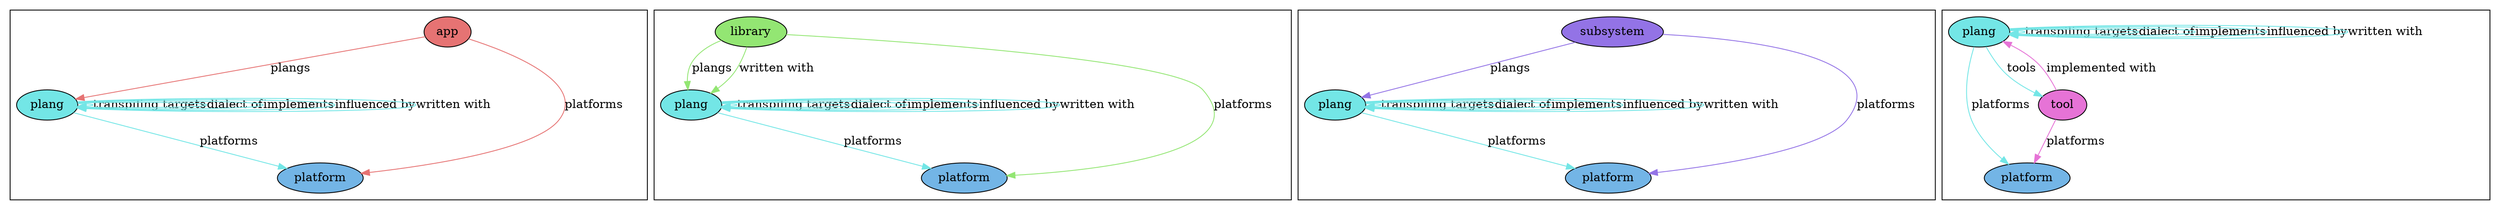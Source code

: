 digraph platform {

subgraph cluster199 {
      app200 [label="app", style=filled, fillcolor="0 0.5 0.9", fontcolor="black"];
  plang200 [label="plang", style=filled, fillcolor="0.5 0.5 0.9", fontcolor="black"];
  platform200 [label="platform", style=filled, fillcolor="0.571 0.5 0.9", fontcolor="black"];
      plang200 -> platform200 [label="platforms" color="0.5 0.5 0.9"];
  plang200 -> plang200 [label="transpiling targets" color="0.5 0.5 0.9"];
  plang200 -> plang200 [label="dialect of" color="0.5 0.5 0.9"];
  plang200 -> plang200 [label="implements" color="0.5 0.5 0.9"];
  plang200 -> plang200 [label="influenced by" color="0.5 0.5 0.9"];
  plang200 -> plang200 [label="written with" color="0.5 0.5 0.9"];
  app200 -> plang200 [label="plangs" color="0 0.5 0.9"];
  app200 -> platform200 [label="platforms" color="0 0.5 0.9"];
    }

subgraph cluster201 {
      library202 [label="library", style=filled, fillcolor="0.286 0.5 0.9", fontcolor="black"];
  plang202 [label="plang", style=filled, fillcolor="0.5 0.5 0.9", fontcolor="black"];
  platform202 [label="platform", style=filled, fillcolor="0.571 0.5 0.9", fontcolor="black"];
      plang202 -> platform202 [label="platforms" color="0.5 0.5 0.9"];
  plang202 -> plang202 [label="transpiling targets" color="0.5 0.5 0.9"];
  plang202 -> plang202 [label="dialect of" color="0.5 0.5 0.9"];
  plang202 -> plang202 [label="implements" color="0.5 0.5 0.9"];
  plang202 -> plang202 [label="influenced by" color="0.5 0.5 0.9"];
  plang202 -> plang202 [label="written with" color="0.5 0.5 0.9"];
  library202 -> plang202 [label="plangs" color="0.286 0.5 0.9"];
  library202 -> plang202 [label="written with" color="0.286 0.5 0.9"];
  library202 -> platform202 [label="platforms" color="0.286 0.5 0.9"];
    }

subgraph cluster203 {
      plang204 [label="plang", style=filled, fillcolor="0.5 0.5 0.9", fontcolor="black"];
  platform204 [label="platform", style=filled, fillcolor="0.571 0.5 0.9", fontcolor="black"];
  subsystem204 [label="subsystem", style=filled, fillcolor="0.714 0.5 0.9", fontcolor="black"];
      plang204 -> platform204 [label="platforms" color="0.5 0.5 0.9"];
  plang204 -> plang204 [label="transpiling targets" color="0.5 0.5 0.9"];
  plang204 -> plang204 [label="dialect of" color="0.5 0.5 0.9"];
  plang204 -> plang204 [label="implements" color="0.5 0.5 0.9"];
  plang204 -> plang204 [label="influenced by" color="0.5 0.5 0.9"];
  plang204 -> plang204 [label="written with" color="0.5 0.5 0.9"];
  subsystem204 -> plang204 [label="plangs" color="0.714 0.5 0.9"];
  subsystem204 -> platform204 [label="platforms" color="0.714 0.5 0.9"];
    }

subgraph cluster205 {
      plang206 [label="plang", style=filled, fillcolor="0.5 0.5 0.9", fontcolor="black"];
  platform206 [label="platform", style=filled, fillcolor="0.571 0.5 0.9", fontcolor="black"];
  tool206 [label="tool", style=filled, fillcolor="0.857 0.5 0.9", fontcolor="black"];
      plang206 -> platform206 [label="platforms" color="0.5 0.5 0.9"];
  plang206 -> tool206 [label="tools" color="0.5 0.5 0.9"];
  plang206 -> plang206 [label="transpiling targets" color="0.5 0.5 0.9"];
  plang206 -> plang206 [label="dialect of" color="0.5 0.5 0.9"];
  plang206 -> plang206 [label="implements" color="0.5 0.5 0.9"];
  plang206 -> plang206 [label="influenced by" color="0.5 0.5 0.9"];
  plang206 -> plang206 [label="written with" color="0.5 0.5 0.9"];
  tool206 -> plang206 [label="implemented with" color="0.857 0.5 0.9"];
  tool206 -> platform206 [label="platforms" color="0.857 0.5 0.9"];
    }
}